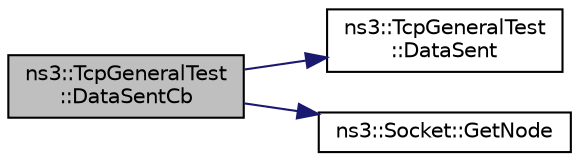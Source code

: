 digraph "ns3::TcpGeneralTest::DataSentCb"
{
 // LATEX_PDF_SIZE
  edge [fontname="Helvetica",fontsize="10",labelfontname="Helvetica",labelfontsize="10"];
  node [fontname="Helvetica",fontsize="10",shape=record];
  rankdir="LR";
  Node1 [label="ns3::TcpGeneralTest\l::DataSentCb",height=0.2,width=0.4,color="black", fillcolor="grey75", style="filled", fontcolor="black",tooltip="Data sent Callback."];
  Node1 -> Node2 [color="midnightblue",fontsize="10",style="solid",fontname="Helvetica"];
  Node2 [label="ns3::TcpGeneralTest\l::DataSent",height=0.2,width=0.4,color="black", fillcolor="white", style="filled",URL="$classns3_1_1_tcp_general_test.html#a1de8ef221eeee5c045c91fe8fe8f3843",tooltip="Notifying application for sent data."];
  Node1 -> Node3 [color="midnightblue",fontsize="10",style="solid",fontname="Helvetica"];
  Node3 [label="ns3::Socket::GetNode",height=0.2,width=0.4,color="black", fillcolor="white", style="filled",URL="$classns3_1_1_socket.html#aba642ad4301c1df47befc0aa9afa2e48",tooltip="Return the node this socket is associated with."];
}
